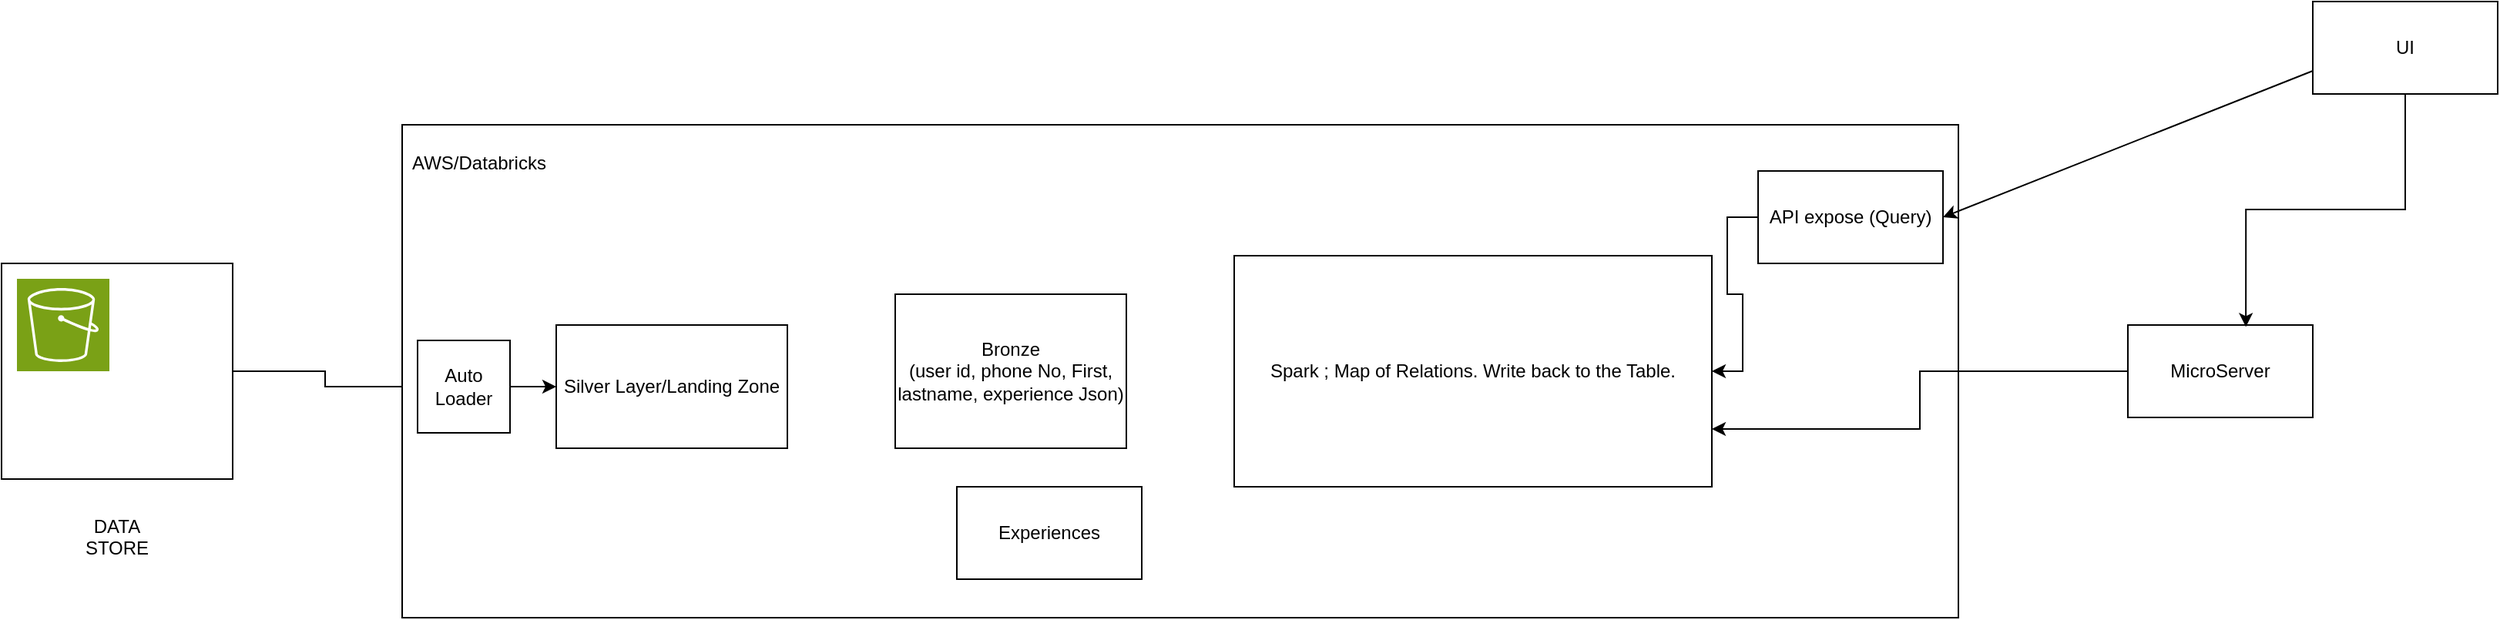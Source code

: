 <mxfile version="26.1.0" pages="2">
  <diagram name="Page-1" id="Q8cW6PJ652iNcABxHAxY">
    <mxGraphModel dx="1545" dy="445" grid="1" gridSize="10" guides="1" tooltips="1" connect="1" arrows="1" fold="1" page="1" pageScale="1" pageWidth="850" pageHeight="1100" math="0" shadow="0">
      <root>
        <mxCell id="0" />
        <mxCell id="1" parent="0" />
        <mxCell id="T8bqsoCBG3DIesML2O-u-8" style="edgeStyle=orthogonalEdgeStyle;rounded=0;orthogonalLoop=1;jettySize=auto;html=1;entryX=0;entryY=0.5;entryDx=0;entryDy=0;" edge="1" parent="1" source="T8bqsoCBG3DIesML2O-u-1" target="T8bqsoCBG3DIesML2O-u-7">
          <mxGeometry relative="1" as="geometry" />
        </mxCell>
        <mxCell id="T8bqsoCBG3DIesML2O-u-1" value="" style="rounded=0;whiteSpace=wrap;html=1;" vertex="1" parent="1">
          <mxGeometry x="-10" y="200" width="150" height="140" as="geometry" />
        </mxCell>
        <mxCell id="T8bqsoCBG3DIesML2O-u-2" value="" style="sketch=0;points=[[0,0,0],[0.25,0,0],[0.5,0,0],[0.75,0,0],[1,0,0],[0,1,0],[0.25,1,0],[0.5,1,0],[0.75,1,0],[1,1,0],[0,0.25,0],[0,0.5,0],[0,0.75,0],[1,0.25,0],[1,0.5,0],[1,0.75,0]];outlineConnect=0;fontColor=#232F3E;fillColor=#7AA116;strokeColor=#ffffff;dashed=0;verticalLabelPosition=bottom;verticalAlign=top;align=center;html=1;fontSize=12;fontStyle=0;aspect=fixed;shape=mxgraph.aws4.resourceIcon;resIcon=mxgraph.aws4.s3;" vertex="1" parent="1">
          <mxGeometry y="210" width="60" height="60" as="geometry" />
        </mxCell>
        <mxCell id="T8bqsoCBG3DIesML2O-u-3" value="DATA STORE&lt;div&gt;&lt;br&gt;&lt;/div&gt;" style="text;html=1;align=center;verticalAlign=middle;whiteSpace=wrap;rounded=0;" vertex="1" parent="1">
          <mxGeometry x="35" y="370" width="60" height="30" as="geometry" />
        </mxCell>
        <mxCell id="T8bqsoCBG3DIesML2O-u-4" value="" style="rounded=0;whiteSpace=wrap;html=1;" vertex="1" parent="1">
          <mxGeometry x="250" y="110" width="1010" height="320" as="geometry" />
        </mxCell>
        <mxCell id="T8bqsoCBG3DIesML2O-u-5" value="AWS/Databricks" style="text;html=1;align=center;verticalAlign=middle;whiteSpace=wrap;rounded=0;" vertex="1" parent="1">
          <mxGeometry x="270" y="120" width="60" height="30" as="geometry" />
        </mxCell>
        <mxCell id="T8bqsoCBG3DIesML2O-u-6" value="Silver Layer/Landing Zone" style="rounded=0;whiteSpace=wrap;html=1;" vertex="1" parent="1">
          <mxGeometry x="350" y="240" width="150" height="80" as="geometry" />
        </mxCell>
        <mxCell id="T8bqsoCBG3DIesML2O-u-9" style="edgeStyle=orthogonalEdgeStyle;rounded=0;orthogonalLoop=1;jettySize=auto;html=1;entryX=0;entryY=0.5;entryDx=0;entryDy=0;" edge="1" parent="1" source="T8bqsoCBG3DIesML2O-u-7" target="T8bqsoCBG3DIesML2O-u-6">
          <mxGeometry relative="1" as="geometry" />
        </mxCell>
        <mxCell id="T8bqsoCBG3DIesML2O-u-7" value="Auto Loader" style="rounded=0;whiteSpace=wrap;html=1;" vertex="1" parent="1">
          <mxGeometry x="260" y="250" width="60" height="60" as="geometry" />
        </mxCell>
        <mxCell id="T8bqsoCBG3DIesML2O-u-10" value="Bronze&lt;div&gt;(user id, phone No, First, lastname, experience Json)&lt;/div&gt;" style="rounded=0;whiteSpace=wrap;html=1;" vertex="1" parent="1">
          <mxGeometry x="570" y="220" width="150" height="100" as="geometry" />
        </mxCell>
        <mxCell id="T8bqsoCBG3DIesML2O-u-11" value="Spark ; Map of Relations. Write back to the Table." style="rounded=0;whiteSpace=wrap;html=1;" vertex="1" parent="1">
          <mxGeometry x="790" y="195" width="310" height="150" as="geometry" />
        </mxCell>
        <mxCell id="T8bqsoCBG3DIesML2O-u-12" value="Experiences" style="rounded=0;whiteSpace=wrap;html=1;" vertex="1" parent="1">
          <mxGeometry x="610" y="345" width="120" height="60" as="geometry" />
        </mxCell>
        <mxCell id="T8bqsoCBG3DIesML2O-u-15" style="edgeStyle=orthogonalEdgeStyle;rounded=0;orthogonalLoop=1;jettySize=auto;html=1;entryX=1;entryY=0.5;entryDx=0;entryDy=0;" edge="1" parent="1" source="T8bqsoCBG3DIesML2O-u-13" target="T8bqsoCBG3DIesML2O-u-11">
          <mxGeometry relative="1" as="geometry" />
        </mxCell>
        <mxCell id="T8bqsoCBG3DIesML2O-u-13" value="API expose (Query)" style="rounded=0;whiteSpace=wrap;html=1;" vertex="1" parent="1">
          <mxGeometry x="1130" y="140" width="120" height="60" as="geometry" />
        </mxCell>
        <mxCell id="T8bqsoCBG3DIesML2O-u-14" value="" style="endArrow=classic;html=1;rounded=0;entryX=1;entryY=0.5;entryDx=0;entryDy=0;exitX=0;exitY=0.75;exitDx=0;exitDy=0;" edge="1" parent="1" source="T8bqsoCBG3DIesML2O-u-16" target="T8bqsoCBG3DIesML2O-u-13">
          <mxGeometry width="50" height="50" relative="1" as="geometry">
            <mxPoint x="1310" y="100" as="sourcePoint" />
            <mxPoint x="1360" y="50" as="targetPoint" />
          </mxGeometry>
        </mxCell>
        <mxCell id="T8bqsoCBG3DIesML2O-u-16" value="UI" style="rounded=0;whiteSpace=wrap;html=1;" vertex="1" parent="1">
          <mxGeometry x="1490" y="30" width="120" height="60" as="geometry" />
        </mxCell>
        <mxCell id="T8bqsoCBG3DIesML2O-u-19" style="edgeStyle=orthogonalEdgeStyle;rounded=0;orthogonalLoop=1;jettySize=auto;html=1;entryX=1;entryY=0.75;entryDx=0;entryDy=0;" edge="1" parent="1" source="T8bqsoCBG3DIesML2O-u-17" target="T8bqsoCBG3DIesML2O-u-11">
          <mxGeometry relative="1" as="geometry" />
        </mxCell>
        <mxCell id="T8bqsoCBG3DIesML2O-u-17" value="MicroServer" style="rounded=0;whiteSpace=wrap;html=1;" vertex="1" parent="1">
          <mxGeometry x="1370" y="240" width="120" height="60" as="geometry" />
        </mxCell>
        <mxCell id="T8bqsoCBG3DIesML2O-u-18" style="edgeStyle=orthogonalEdgeStyle;rounded=0;orthogonalLoop=1;jettySize=auto;html=1;entryX=0.638;entryY=0.02;entryDx=0;entryDy=0;entryPerimeter=0;" edge="1" parent="1" source="T8bqsoCBG3DIesML2O-u-16" target="T8bqsoCBG3DIesML2O-u-17">
          <mxGeometry relative="1" as="geometry" />
        </mxCell>
      </root>
    </mxGraphModel>
  </diagram>
  <diagram id="act5kdvrnMTu4SL9ac3J" name="Page-2">
    <mxGraphModel dx="2289" dy="795" grid="1" gridSize="10" guides="1" tooltips="1" connect="1" arrows="1" fold="1" page="1" pageScale="1" pageWidth="850" pageHeight="1100" math="0" shadow="0">
      <root>
        <mxCell id="0" />
        <mxCell id="1" parent="0" />
        <mxCell id="r7ViO80HpjsP8xcVfgHy-1" value="" style="rounded=0;whiteSpace=wrap;html=1;fillColor=#ffe6cc;strokeColor=#d79b00;" vertex="1" parent="1">
          <mxGeometry x="120" y="100" width="1810" height="460" as="geometry" />
        </mxCell>
        <mxCell id="r7ViO80HpjsP8xcVfgHy-2" value="AWS Cloud" style="sketch=0;outlineConnect=0;fontColor=#232F3E;gradientColor=none;strokeColor=#232F3E;fillColor=#ffffff;dashed=0;verticalLabelPosition=bottom;verticalAlign=top;align=center;html=1;fontSize=12;fontStyle=0;aspect=fixed;shape=mxgraph.aws4.resourceIcon;resIcon=mxgraph.aws4.aws_cloud;" vertex="1" parent="1">
          <mxGeometry x="150" y="130" width="60" height="60" as="geometry" />
        </mxCell>
        <mxCell id="r7ViO80HpjsP8xcVfgHy-11" value="" style="edgeStyle=orthogonalEdgeStyle;rounded=0;orthogonalLoop=1;jettySize=auto;html=1;" edge="1" parent="1" source="r7ViO80HpjsP8xcVfgHy-4" target="r7ViO80HpjsP8xcVfgHy-9">
          <mxGeometry relative="1" as="geometry">
            <mxPoint x="150" y="335" as="targetPoint" />
          </mxGeometry>
        </mxCell>
        <mxCell id="r7ViO80HpjsP8xcVfgHy-4" value="" style="verticalLabelPosition=bottom;html=1;verticalAlign=top;align=center;strokeColor=none;fillColor=#00BEF2;shape=mxgraph.azure.computer;pointerEvents=1;" vertex="1" parent="1">
          <mxGeometry x="-100" y="250" width="50" height="45" as="geometry" />
        </mxCell>
        <mxCell id="r7ViO80HpjsP8xcVfgHy-6" style="edgeStyle=orthogonalEdgeStyle;rounded=0;orthogonalLoop=1;jettySize=auto;html=1;" edge="1" parent="1" source="r7ViO80HpjsP8xcVfgHy-5">
          <mxGeometry relative="1" as="geometry">
            <mxPoint x="-110" y="270" as="targetPoint" />
          </mxGeometry>
        </mxCell>
        <mxCell id="r7ViO80HpjsP8xcVfgHy-5" value="Actor" style="shape=umlActor;verticalLabelPosition=bottom;verticalAlign=top;html=1;outlineConnect=0;" vertex="1" parent="1">
          <mxGeometry x="-230" y="243" width="30" height="60" as="geometry" />
        </mxCell>
        <mxCell id="r7ViO80HpjsP8xcVfgHy-7" value="" style="sketch=0;points=[[0,0,0],[0.25,0,0],[0.5,0,0],[0.75,0,0],[1,0,0],[0,1,0],[0.25,1,0],[0.5,1,0],[0.75,1,0],[1,1,0],[0,0.25,0],[0,0.5,0],[0,0.75,0],[1,0.25,0],[1,0.5,0],[1,0.75,0]];outlineConnect=0;fontColor=#232F3E;fillColor=#8C4FFF;strokeColor=#ffffff;dashed=0;verticalLabelPosition=bottom;verticalAlign=top;align=center;html=1;fontSize=12;fontStyle=0;aspect=fixed;shape=mxgraph.aws4.resourceIcon;resIcon=mxgraph.aws4.route_53;" vertex="1" parent="1">
          <mxGeometry x="150" y="400" width="78" height="78" as="geometry" />
        </mxCell>
        <mxCell id="r7ViO80HpjsP8xcVfgHy-8" style="edgeStyle=orthogonalEdgeStyle;rounded=0;orthogonalLoop=1;jettySize=auto;html=1;entryX=0;entryY=0.75;entryDx=0;entryDy=0;entryPerimeter=0;" edge="1" parent="1" source="r7ViO80HpjsP8xcVfgHy-4" target="r7ViO80HpjsP8xcVfgHy-7">
          <mxGeometry relative="1" as="geometry">
            <Array as="points">
              <mxPoint x="-75" y="399" />
              <mxPoint x="55" y="399" />
            </Array>
          </mxGeometry>
        </mxCell>
        <mxCell id="r7ViO80HpjsP8xcVfgHy-9" value="" style="outlineConnect=0;dashed=0;verticalLabelPosition=bottom;verticalAlign=top;align=center;html=1;shape=mxgraph.aws3.application_load_balancer;fillColor=#F58534;gradientColor=none;" vertex="1" parent="1">
          <mxGeometry x="150" y="260" width="69" height="72" as="geometry" />
        </mxCell>
        <mxCell id="r7ViO80HpjsP8xcVfgHy-12" value="" style="outlineConnect=0;dashed=0;verticalLabelPosition=bottom;verticalAlign=top;align=center;html=1;shape=mxgraph.aws3.ec2;fillColor=#F58534;gradientColor=none;" vertex="1" parent="1">
          <mxGeometry x="510" y="190" width="76.5" height="93" as="geometry" />
        </mxCell>
        <mxCell id="r7ViO80HpjsP8xcVfgHy-13" style="edgeStyle=orthogonalEdgeStyle;rounded=0;orthogonalLoop=1;jettySize=auto;html=1;" edge="1" parent="1" source="r7ViO80HpjsP8xcVfgHy-9" target="r7ViO80HpjsP8xcVfgHy-15">
          <mxGeometry relative="1" as="geometry">
            <mxPoint x="290" y="296" as="targetPoint" />
          </mxGeometry>
        </mxCell>
        <mxCell id="r7ViO80HpjsP8xcVfgHy-14" value="VPC" style="sketch=0;outlineConnect=0;gradientColor=none;html=1;whiteSpace=wrap;fontSize=12;fontStyle=0;shape=mxgraph.aws4.group;grIcon=mxgraph.aws4.group_vpc;strokeColor=#879196;fillColor=none;verticalAlign=top;align=left;spacingLeft=30;fontColor=#879196;dashed=0;" vertex="1" parent="1">
          <mxGeometry x="480" y="130" width="550" height="185" as="geometry" />
        </mxCell>
        <mxCell id="r7ViO80HpjsP8xcVfgHy-17" style="edgeStyle=orthogonalEdgeStyle;rounded=0;orthogonalLoop=1;jettySize=auto;html=1;" edge="1" parent="1" source="r7ViO80HpjsP8xcVfgHy-15" target="r7ViO80HpjsP8xcVfgHy-14">
          <mxGeometry relative="1" as="geometry" />
        </mxCell>
        <mxCell id="r7ViO80HpjsP8xcVfgHy-18" style="edgeStyle=orthogonalEdgeStyle;rounded=0;orthogonalLoop=1;jettySize=auto;html=1;" edge="1" parent="1" source="r7ViO80HpjsP8xcVfgHy-15">
          <mxGeometry relative="1" as="geometry">
            <mxPoint x="480" y="480" as="targetPoint" />
            <Array as="points">
              <mxPoint x="369" y="480" />
            </Array>
          </mxGeometry>
        </mxCell>
        <mxCell id="r7ViO80HpjsP8xcVfgHy-15" value="" style="sketch=0;outlineConnect=0;fontColor=#232F3E;gradientColor=none;fillColor=#8C4FFF;strokeColor=none;dashed=0;verticalLabelPosition=bottom;verticalAlign=top;align=center;html=1;fontSize=12;fontStyle=0;aspect=fixed;pointerEvents=1;shape=mxgraph.aws4.customer_gateway;" vertex="1" parent="1">
          <mxGeometry x="347" y="303" width="43" height="43" as="geometry" />
        </mxCell>
        <mxCell id="r7ViO80HpjsP8xcVfgHy-19" value="" style="outlineConnect=0;dashed=0;verticalLabelPosition=bottom;verticalAlign=top;align=center;html=1;shape=mxgraph.aws3.application_load_balancer;fillColor=#F58534;gradientColor=none;" vertex="1" parent="1">
          <mxGeometry x="620" y="178" width="69" height="72" as="geometry" />
        </mxCell>
        <mxCell id="r7ViO80HpjsP8xcVfgHy-23" style="edgeStyle=orthogonalEdgeStyle;rounded=0;orthogonalLoop=1;jettySize=auto;html=1;entryX=0;entryY=0.5;entryDx=0;entryDy=0;" edge="1" parent="1" source="r7ViO80HpjsP8xcVfgHy-20" target="r7ViO80HpjsP8xcVfgHy-21">
          <mxGeometry relative="1" as="geometry" />
        </mxCell>
        <mxCell id="r7ViO80HpjsP8xcVfgHy-24" style="edgeStyle=orthogonalEdgeStyle;rounded=0;orthogonalLoop=1;jettySize=auto;html=1;" edge="1" parent="1" source="r7ViO80HpjsP8xcVfgHy-20" target="r7ViO80HpjsP8xcVfgHy-22">
          <mxGeometry relative="1" as="geometry" />
        </mxCell>
        <mxCell id="r7ViO80HpjsP8xcVfgHy-46" style="edgeStyle=orthogonalEdgeStyle;rounded=0;orthogonalLoop=1;jettySize=auto;html=1;entryX=0;entryY=0.5;entryDx=0;entryDy=0;" edge="1" parent="1" source="r7ViO80HpjsP8xcVfgHy-21" target="r7ViO80HpjsP8xcVfgHy-42">
          <mxGeometry relative="1" as="geometry" />
        </mxCell>
        <mxCell id="r7ViO80HpjsP8xcVfgHy-21" value="" style="image;aspect=fixed;perimeter=ellipsePerimeter;html=1;align=center;shadow=0;dashed=0;spacingTop=3;image=img/lib/active_directory/database_server.svg;" vertex="1" parent="1">
          <mxGeometry x="950" y="180" width="41" height="50" as="geometry" />
        </mxCell>
        <mxCell id="r7ViO80HpjsP8xcVfgHy-22" value="" style="outlineConnect=0;dashed=0;verticalLabelPosition=bottom;verticalAlign=top;align=center;html=1;shape=mxgraph.aws3.cache_node;fillColor=#2E73B8;gradientColor=none;" vertex="1" parent="1">
          <mxGeometry x="941" y="252" width="60" height="63" as="geometry" />
        </mxCell>
        <mxCell id="r7ViO80HpjsP8xcVfgHy-25" value="" style="outlineConnect=0;dashed=0;verticalLabelPosition=bottom;verticalAlign=top;align=center;html=1;shape=mxgraph.aws3.ec2;fillColor=#F58534;gradientColor=none;" vertex="1" parent="1">
          <mxGeometry x="519" y="412" width="76.5" height="93" as="geometry" />
        </mxCell>
        <mxCell id="r7ViO80HpjsP8xcVfgHy-26" value="VPC" style="sketch=0;outlineConnect=0;gradientColor=none;html=1;whiteSpace=wrap;fontSize=12;fontStyle=0;shape=mxgraph.aws4.group;grIcon=mxgraph.aws4.group_vpc;strokeColor=#879196;fillColor=none;verticalAlign=top;align=left;spacingLeft=30;fontColor=#879196;dashed=0;" vertex="1" parent="1">
          <mxGeometry x="479" y="352" width="550" height="185" as="geometry" />
        </mxCell>
        <mxCell id="r7ViO80HpjsP8xcVfgHy-27" value="" style="outlineConnect=0;dashed=0;verticalLabelPosition=bottom;verticalAlign=top;align=center;html=1;shape=mxgraph.aws3.application_load_balancer;fillColor=#F58534;gradientColor=none;" vertex="1" parent="1">
          <mxGeometry x="649" y="422.5" width="69" height="72" as="geometry" />
        </mxCell>
        <mxCell id="r7ViO80HpjsP8xcVfgHy-28" style="edgeStyle=orthogonalEdgeStyle;rounded=0;orthogonalLoop=1;jettySize=auto;html=1;entryX=0;entryY=0.5;entryDx=0;entryDy=0;" edge="1" parent="1" source="r7ViO80HpjsP8xcVfgHy-30" target="r7ViO80HpjsP8xcVfgHy-31">
          <mxGeometry relative="1" as="geometry" />
        </mxCell>
        <mxCell id="r7ViO80HpjsP8xcVfgHy-29" style="edgeStyle=orthogonalEdgeStyle;rounded=0;orthogonalLoop=1;jettySize=auto;html=1;" edge="1" parent="1" source="r7ViO80HpjsP8xcVfgHy-30" target="r7ViO80HpjsP8xcVfgHy-32">
          <mxGeometry relative="1" as="geometry" />
        </mxCell>
        <mxCell id="r7ViO80HpjsP8xcVfgHy-30" value="" style="outlineConnect=0;dashed=0;verticalLabelPosition=bottom;verticalAlign=top;align=center;html=1;shape=mxgraph.aws3.ec2;fillColor=#F58534;gradientColor=none;" vertex="1" parent="1">
          <mxGeometry x="739" y="412" width="76.5" height="93" as="geometry" />
        </mxCell>
        <mxCell id="r7ViO80HpjsP8xcVfgHy-31" value="" style="image;aspect=fixed;perimeter=ellipsePerimeter;html=1;align=center;shadow=0;dashed=0;spacingTop=3;image=img/lib/active_directory/database_server.svg;" vertex="1" parent="1">
          <mxGeometry x="959" y="402" width="41" height="50" as="geometry" />
        </mxCell>
        <mxCell id="r7ViO80HpjsP8xcVfgHy-32" value="" style="outlineConnect=0;dashed=0;verticalLabelPosition=bottom;verticalAlign=top;align=center;html=1;shape=mxgraph.aws3.cache_node;fillColor=#2E73B8;gradientColor=none;" vertex="1" parent="1">
          <mxGeometry x="950" y="474" width="60" height="63" as="geometry" />
        </mxCell>
        <mxCell id="r7ViO80HpjsP8xcVfgHy-33" value="Auto Scaling group" style="points=[[0,0],[0.25,0],[0.5,0],[0.75,0],[1,0],[1,0.25],[1,0.5],[1,0.75],[1,1],[0.75,1],[0.5,1],[0.25,1],[0,1],[0,0.75],[0,0.5],[0,0.25]];outlineConnect=0;gradientColor=none;html=1;whiteSpace=wrap;fontSize=12;fontStyle=0;container=1;pointerEvents=0;collapsible=0;recursiveResize=0;shape=mxgraph.aws4.groupCenter;grIcon=mxgraph.aws4.group_auto_scaling_group;grStroke=1;strokeColor=#D86613;fillColor=none;verticalAlign=top;align=center;fontColor=#D86613;dashed=1;spacingTop=25;" vertex="1" parent="1">
          <mxGeometry x="720" y="135.5" width="130" height="167.5" as="geometry" />
        </mxCell>
        <mxCell id="r7ViO80HpjsP8xcVfgHy-20" value="" style="outlineConnect=0;dashed=0;verticalLabelPosition=bottom;verticalAlign=top;align=center;html=1;shape=mxgraph.aws3.ec2;fillColor=#F58534;gradientColor=none;" vertex="1" parent="r7ViO80HpjsP8xcVfgHy-33">
          <mxGeometry x="42.25" y="47.5" width="37.75" height="32.5" as="geometry" />
        </mxCell>
        <mxCell id="r7ViO80HpjsP8xcVfgHy-40" value="" style="rounded=1;arcSize=10;dashed=0;fillColor=none;gradientColor=none;strokeWidth=2;" vertex="1" parent="1">
          <mxGeometry x="1210" y="180" width="610" height="200" as="geometry" />
        </mxCell>
        <mxCell id="r7ViO80HpjsP8xcVfgHy-41" value="" style="dashed=0;html=1;shape=mxgraph.aws3.virtual_private_cloud;fillColor=#F58536;gradientColor=none;dashed=0;" vertex="1" parent="1">
          <mxGeometry x="1230" y="160" width="52" height="36" as="geometry" />
        </mxCell>
        <mxCell id="r7ViO80HpjsP8xcVfgHy-51" style="edgeStyle=orthogonalEdgeStyle;rounded=0;orthogonalLoop=1;jettySize=auto;html=1;entryX=0;entryY=0.5;entryDx=0;entryDy=0;" edge="1" parent="1" source="r7ViO80HpjsP8xcVfgHy-42" target="r7ViO80HpjsP8xcVfgHy-48">
          <mxGeometry relative="1" as="geometry" />
        </mxCell>
        <mxCell id="r7ViO80HpjsP8xcVfgHy-42" value="" style="rounded=0;whiteSpace=wrap;html=1;" vertex="1" parent="1">
          <mxGeometry x="1275" y="218.5" width="120" height="130" as="geometry" />
        </mxCell>
        <mxCell id="r7ViO80HpjsP8xcVfgHy-43" value="SEED" style="rounded=0;whiteSpace=wrap;html=1;" vertex="1" parent="1">
          <mxGeometry x="1290" y="235" width="50" height="25" as="geometry" />
        </mxCell>
        <mxCell id="r7ViO80HpjsP8xcVfgHy-44" value="FEED" style="rounded=0;whiteSpace=wrap;html=1;" vertex="1" parent="1">
          <mxGeometry x="1290" y="278" width="50" height="25" as="geometry" />
        </mxCell>
        <mxCell id="r7ViO80HpjsP8xcVfgHy-45" value="Snapshot" style="rounded=0;whiteSpace=wrap;html=1;" vertex="1" parent="1">
          <mxGeometry x="1290" y="315" width="50" height="25" as="geometry" />
        </mxCell>
        <mxCell id="r7ViO80HpjsP8xcVfgHy-47" value="Unified" style="rounded=0;whiteSpace=wrap;html=1;" vertex="1" parent="1">
          <mxGeometry x="1350" y="266" width="40" height="35" as="geometry" />
        </mxCell>
        <mxCell id="r7ViO80HpjsP8xcVfgHy-52" style="edgeStyle=orthogonalEdgeStyle;rounded=0;orthogonalLoop=1;jettySize=auto;html=1;entryX=0;entryY=0.5;entryDx=0;entryDy=0;" edge="1" parent="1" source="r7ViO80HpjsP8xcVfgHy-48" target="r7ViO80HpjsP8xcVfgHy-49">
          <mxGeometry relative="1" as="geometry" />
        </mxCell>
        <mxCell id="r7ViO80HpjsP8xcVfgHy-48" value="Silver&lt;div&gt;&lt;br&gt;&lt;/div&gt;&lt;div&gt;consolidated, cleanup, lookup etc.,&lt;/div&gt;" style="rounded=0;whiteSpace=wrap;html=1;" vertex="1" parent="1">
          <mxGeometry x="1440" y="223" width="120" height="127" as="geometry" />
        </mxCell>
        <mxCell id="r7ViO80HpjsP8xcVfgHy-49" value="Gold layer&lt;div&gt;&lt;br&gt;&lt;div&gt;Data Model&lt;/div&gt;&lt;div&gt;SDC&amp;nbsp;&lt;/div&gt;&lt;div&gt;partition&lt;/div&gt;&lt;div&gt;aggregated&lt;/div&gt;&lt;div&gt;&lt;br&gt;&lt;/div&gt;&lt;/div&gt;" style="rounded=0;whiteSpace=wrap;html=1;" vertex="1" parent="1">
          <mxGeometry x="1630" y="221.5" width="120" height="127" as="geometry" />
        </mxCell>
        <mxCell id="r7ViO80HpjsP8xcVfgHy-50" value="" style="rounded=0;whiteSpace=wrap;html=1;" vertex="1" parent="1">
          <mxGeometry x="1670" y="435" width="200" height="125" as="geometry" />
        </mxCell>
      </root>
    </mxGraphModel>
  </diagram>
</mxfile>
